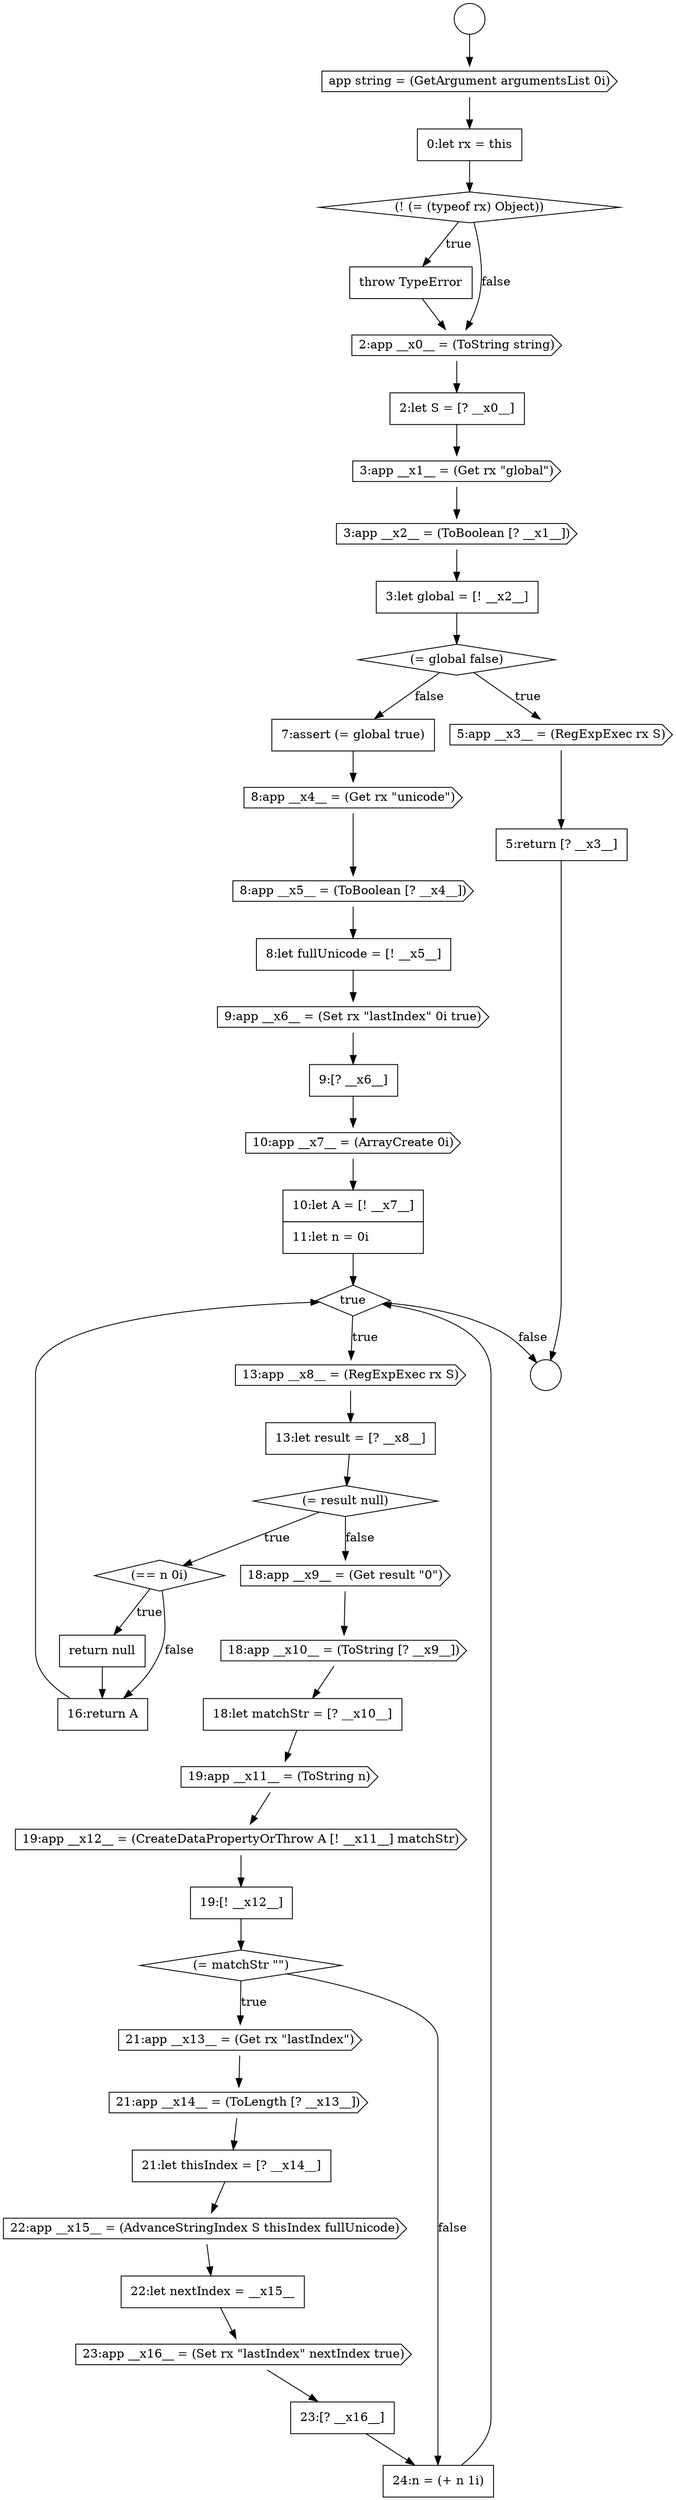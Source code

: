 digraph {
  node0 [shape=circle label=" " color="black" fillcolor="white" style=filled]
  node5 [shape=none, margin=0, label=<<font color="black">
    <table border="0" cellborder="1" cellspacing="0" cellpadding="10">
      <tr><td align="left">throw TypeError</td></tr>
    </table>
  </font>> color="black" fillcolor="white" style=filled]
  node10 [shape=none, margin=0, label=<<font color="black">
    <table border="0" cellborder="1" cellspacing="0" cellpadding="10">
      <tr><td align="left">3:let global = [! __x2__]</td></tr>
    </table>
  </font>> color="black" fillcolor="white" style=filled]
  node14 [shape=none, margin=0, label=<<font color="black">
    <table border="0" cellborder="1" cellspacing="0" cellpadding="10">
      <tr><td align="left">7:assert (= global true)</td></tr>
    </table>
  </font>> color="black" fillcolor="white" style=filled]
  node1 [shape=circle label=" " color="black" fillcolor="white" style=filled]
  node6 [shape=cds, label=<<font color="black">2:app __x0__ = (ToString string)</font>> color="black" fillcolor="white" style=filled]
  node9 [shape=cds, label=<<font color="black">3:app __x2__ = (ToBoolean [? __x1__])</font>> color="black" fillcolor="white" style=filled]
  node2 [shape=cds, label=<<font color="black">app string = (GetArgument argumentsList 0i)</font>> color="black" fillcolor="white" style=filled]
  node12 [shape=cds, label=<<font color="black">5:app __x3__ = (RegExpExec rx S)</font>> color="black" fillcolor="white" style=filled]
  node18 [shape=cds, label=<<font color="black">9:app __x6__ = (Set rx &quot;lastIndex&quot; 0i true)</font>> color="black" fillcolor="white" style=filled]
  node8 [shape=cds, label=<<font color="black">3:app __x1__ = (Get rx &quot;global&quot;)</font>> color="black" fillcolor="white" style=filled]
  node4 [shape=diamond, label=<<font color="black">(! (= (typeof rx) Object))</font>> color="black" fillcolor="white" style=filled]
  node15 [shape=cds, label=<<font color="black">8:app __x4__ = (Get rx &quot;unicode&quot;)</font>> color="black" fillcolor="white" style=filled]
  node42 [shape=none, margin=0, label=<<font color="black">
    <table border="0" cellborder="1" cellspacing="0" cellpadding="10">
      <tr><td align="left">23:[? __x16__]</td></tr>
    </table>
  </font>> color="black" fillcolor="white" style=filled]
  node24 [shape=none, margin=0, label=<<font color="black">
    <table border="0" cellborder="1" cellspacing="0" cellpadding="10">
      <tr><td align="left">13:let result = [? __x8__]</td></tr>
    </table>
  </font>> color="black" fillcolor="white" style=filled]
  node37 [shape=cds, label=<<font color="black">21:app __x14__ = (ToLength [? __x13__])</font>> color="black" fillcolor="white" style=filled]
  node25 [shape=diamond, label=<<font color="black">(= result null)</font>> color="black" fillcolor="white" style=filled]
  node20 [shape=cds, label=<<font color="black">10:app __x7__ = (ArrayCreate 0i)</font>> color="black" fillcolor="white" style=filled]
  node29 [shape=cds, label=<<font color="black">18:app __x9__ = (Get result &quot;0&quot;)</font>> color="black" fillcolor="white" style=filled]
  node21 [shape=none, margin=0, label=<<font color="black">
    <table border="0" cellborder="1" cellspacing="0" cellpadding="10">
      <tr><td align="left">10:let A = [! __x7__]</td></tr>
      <tr><td align="left">11:let n = 0i</td></tr>
    </table>
  </font>> color="black" fillcolor="white" style=filled]
  node33 [shape=cds, label=<<font color="black">19:app __x12__ = (CreateDataPropertyOrThrow A [! __x11__] matchStr)</font>> color="black" fillcolor="white" style=filled]
  node28 [shape=none, margin=0, label=<<font color="black">
    <table border="0" cellborder="1" cellspacing="0" cellpadding="10">
      <tr><td align="left">16:return A</td></tr>
    </table>
  </font>> color="black" fillcolor="white" style=filled]
  node38 [shape=none, margin=0, label=<<font color="black">
    <table border="0" cellborder="1" cellspacing="0" cellpadding="10">
      <tr><td align="left">21:let thisIndex = [? __x14__]</td></tr>
    </table>
  </font>> color="black" fillcolor="white" style=filled]
  node13 [shape=none, margin=0, label=<<font color="black">
    <table border="0" cellborder="1" cellspacing="0" cellpadding="10">
      <tr><td align="left">5:return [? __x3__]</td></tr>
    </table>
  </font>> color="black" fillcolor="white" style=filled]
  node41 [shape=cds, label=<<font color="black">23:app __x16__ = (Set rx &quot;lastIndex&quot; nextIndex true)</font>> color="black" fillcolor="white" style=filled]
  node17 [shape=none, margin=0, label=<<font color="black">
    <table border="0" cellborder="1" cellspacing="0" cellpadding="10">
      <tr><td align="left">8:let fullUnicode = [! __x5__]</td></tr>
    </table>
  </font>> color="black" fillcolor="white" style=filled]
  node32 [shape=cds, label=<<font color="black">19:app __x11__ = (ToString n)</font>> color="black" fillcolor="white" style=filled]
  node34 [shape=none, margin=0, label=<<font color="black">
    <table border="0" cellborder="1" cellspacing="0" cellpadding="10">
      <tr><td align="left">19:[! __x12__]</td></tr>
    </table>
  </font>> color="black" fillcolor="white" style=filled]
  node22 [shape=diamond, label=<<font color="black">true</font>> color="black" fillcolor="white" style=filled]
  node27 [shape=none, margin=0, label=<<font color="black">
    <table border="0" cellborder="1" cellspacing="0" cellpadding="10">
      <tr><td align="left">return null</td></tr>
    </table>
  </font>> color="black" fillcolor="white" style=filled]
  node7 [shape=none, margin=0, label=<<font color="black">
    <table border="0" cellborder="1" cellspacing="0" cellpadding="10">
      <tr><td align="left">2:let S = [? __x0__]</td></tr>
    </table>
  </font>> color="black" fillcolor="white" style=filled]
  node39 [shape=cds, label=<<font color="black">22:app __x15__ = (AdvanceStringIndex S thisIndex fullUnicode)</font>> color="black" fillcolor="white" style=filled]
  node3 [shape=none, margin=0, label=<<font color="black">
    <table border="0" cellborder="1" cellspacing="0" cellpadding="10">
      <tr><td align="left">0:let rx = this</td></tr>
    </table>
  </font>> color="black" fillcolor="white" style=filled]
  node35 [shape=diamond, label=<<font color="black">(= matchStr &quot;&quot;)</font>> color="black" fillcolor="white" style=filled]
  node16 [shape=cds, label=<<font color="black">8:app __x5__ = (ToBoolean [? __x4__])</font>> color="black" fillcolor="white" style=filled]
  node31 [shape=none, margin=0, label=<<font color="black">
    <table border="0" cellborder="1" cellspacing="0" cellpadding="10">
      <tr><td align="left">18:let matchStr = [? __x10__]</td></tr>
    </table>
  </font>> color="black" fillcolor="white" style=filled]
  node11 [shape=diamond, label=<<font color="black">(= global false)</font>> color="black" fillcolor="white" style=filled]
  node43 [shape=none, margin=0, label=<<font color="black">
    <table border="0" cellborder="1" cellspacing="0" cellpadding="10">
      <tr><td align="left">24:n = (+ n 1i)</td></tr>
    </table>
  </font>> color="black" fillcolor="white" style=filled]
  node40 [shape=none, margin=0, label=<<font color="black">
    <table border="0" cellborder="1" cellspacing="0" cellpadding="10">
      <tr><td align="left">22:let nextIndex = __x15__</td></tr>
    </table>
  </font>> color="black" fillcolor="white" style=filled]
  node26 [shape=diamond, label=<<font color="black">(== n 0i)</font>> color="black" fillcolor="white" style=filled]
  node23 [shape=cds, label=<<font color="black">13:app __x8__ = (RegExpExec rx S)</font>> color="black" fillcolor="white" style=filled]
  node36 [shape=cds, label=<<font color="black">21:app __x13__ = (Get rx &quot;lastIndex&quot;)</font>> color="black" fillcolor="white" style=filled]
  node30 [shape=cds, label=<<font color="black">18:app __x10__ = (ToString [? __x9__])</font>> color="black" fillcolor="white" style=filled]
  node19 [shape=none, margin=0, label=<<font color="black">
    <table border="0" cellborder="1" cellspacing="0" cellpadding="10">
      <tr><td align="left">9:[? __x6__]</td></tr>
    </table>
  </font>> color="black" fillcolor="white" style=filled]
  node26 -> node27 [label=<<font color="black">true</font>> color="black"]
  node26 -> node28 [label=<<font color="black">false</font>> color="black"]
  node19 -> node20 [ color="black"]
  node0 -> node2 [ color="black"]
  node9 -> node10 [ color="black"]
  node10 -> node11 [ color="black"]
  node4 -> node5 [label=<<font color="black">true</font>> color="black"]
  node4 -> node6 [label=<<font color="black">false</font>> color="black"]
  node16 -> node17 [ color="black"]
  node13 -> node1 [ color="black"]
  node43 -> node22 [ color="black"]
  node38 -> node39 [ color="black"]
  node35 -> node36 [label=<<font color="black">true</font>> color="black"]
  node35 -> node43 [label=<<font color="black">false</font>> color="black"]
  node5 -> node6 [ color="black"]
  node3 -> node4 [ color="black"]
  node28 -> node22 [ color="black"]
  node29 -> node30 [ color="black"]
  node39 -> node40 [ color="black"]
  node7 -> node8 [ color="black"]
  node18 -> node19 [ color="black"]
  node42 -> node43 [ color="black"]
  node34 -> node35 [ color="black"]
  node2 -> node3 [ color="black"]
  node15 -> node16 [ color="black"]
  node12 -> node13 [ color="black"]
  node11 -> node12 [label=<<font color="black">true</font>> color="black"]
  node11 -> node14 [label=<<font color="black">false</font>> color="black"]
  node25 -> node26 [label=<<font color="black">true</font>> color="black"]
  node25 -> node29 [label=<<font color="black">false</font>> color="black"]
  node36 -> node37 [ color="black"]
  node6 -> node7 [ color="black"]
  node27 -> node28 [ color="black"]
  node37 -> node38 [ color="black"]
  node22 -> node23 [label=<<font color="black">true</font>> color="black"]
  node22 -> node1 [label=<<font color="black">false</font>> color="black"]
  node23 -> node24 [ color="black"]
  node14 -> node15 [ color="black"]
  node31 -> node32 [ color="black"]
  node40 -> node41 [ color="black"]
  node30 -> node31 [ color="black"]
  node8 -> node9 [ color="black"]
  node21 -> node22 [ color="black"]
  node20 -> node21 [ color="black"]
  node24 -> node25 [ color="black"]
  node32 -> node33 [ color="black"]
  node17 -> node18 [ color="black"]
  node33 -> node34 [ color="black"]
  node41 -> node42 [ color="black"]
}
